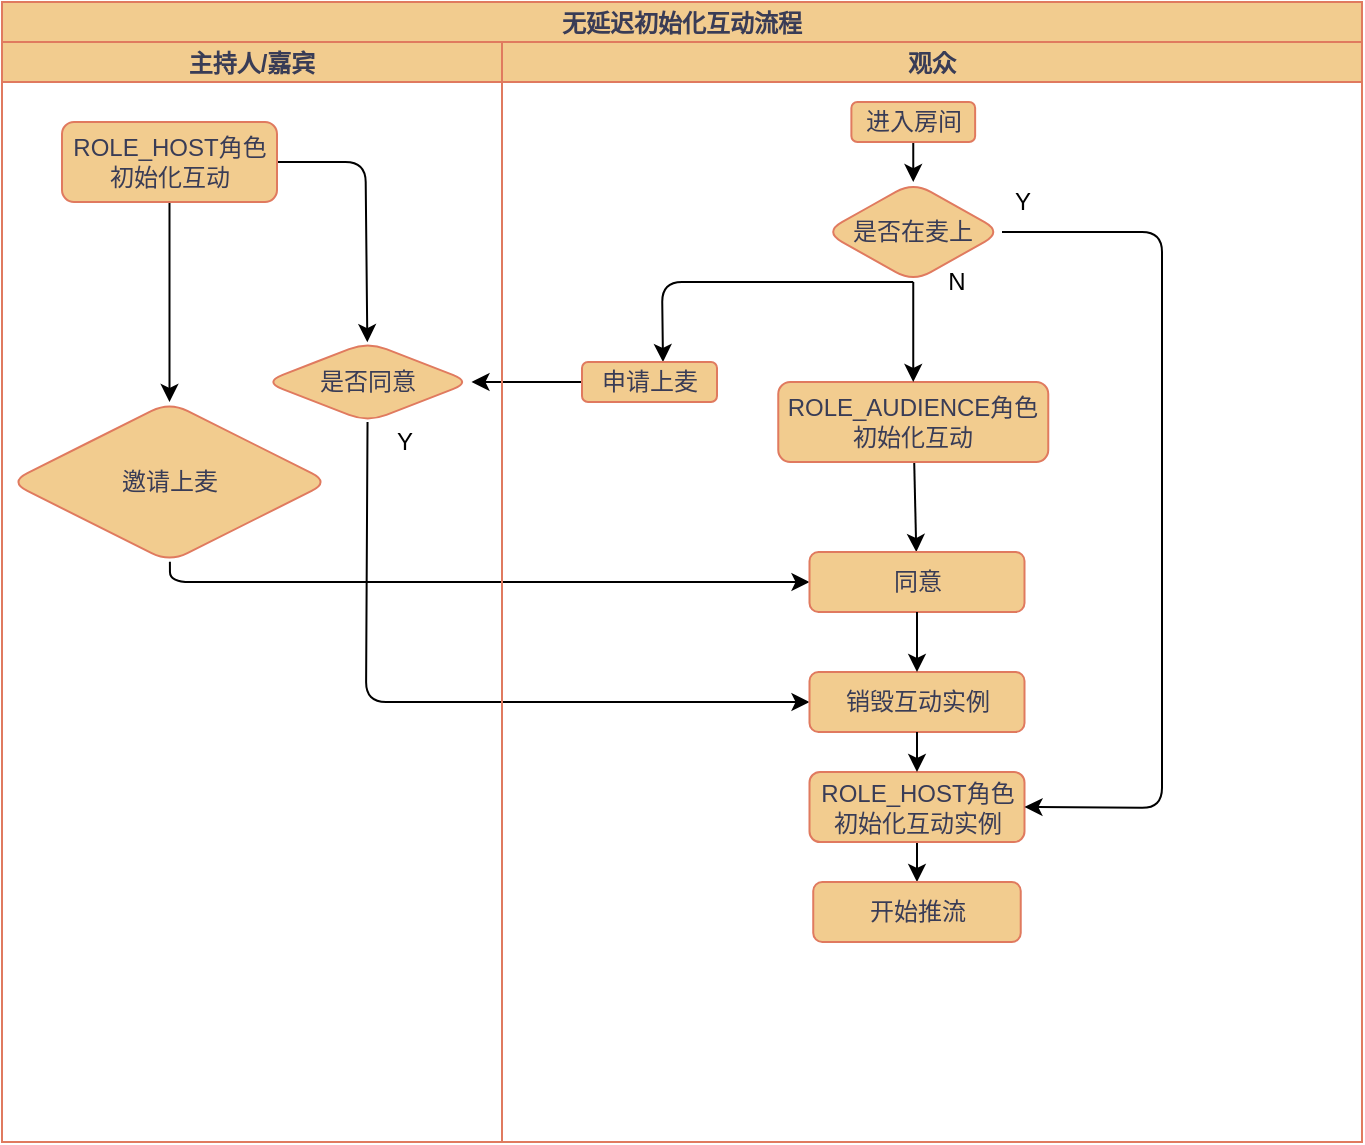 <mxfile>
    <diagram id="If_quGJAt3Ar4POuKzCw" name="第 1 页">
        <mxGraphModel dx="997" dy="748" grid="1" gridSize="10" guides="1" tooltips="1" connect="1" arrows="1" fold="1" page="1" pageScale="1" pageWidth="827" pageHeight="1169" math="0" shadow="0">
            <root>
                <mxCell id="0"/>
                <mxCell id="1" parent="0"/>
                <mxCell id="2" value="无延迟初始化互动流程" style="swimlane;childLayout=stackLayout;resizeParent=1;resizeParentMax=0;startSize=20;rounded=0;sketch=0;fontColor=#393C56;strokeColor=#E07A5F;fillColor=#F2CC8F;" vertex="1" parent="1">
                    <mxGeometry x="80" y="60" width="680" height="570" as="geometry"/>
                </mxCell>
                <mxCell id="3" value="主持人/嘉宾" style="swimlane;startSize=20;rounded=0;sketch=0;fontColor=#393C56;strokeColor=#E07A5F;fillColor=#F2CC8F;" vertex="1" parent="2">
                    <mxGeometry y="20" width="250" height="550" as="geometry"/>
                </mxCell>
                <mxCell id="50" value="" style="edgeStyle=none;html=1;" edge="1" parent="3" source="5" target="45">
                    <mxGeometry relative="1" as="geometry">
                        <Array as="points">
                            <mxPoint x="181.75" y="60"/>
                        </Array>
                    </mxGeometry>
                </mxCell>
                <mxCell id="62" value="" style="edgeStyle=none;html=1;" edge="1" parent="3" source="5" target="26">
                    <mxGeometry relative="1" as="geometry"/>
                </mxCell>
                <mxCell id="5" value="ROLE_HOST角色&lt;br&gt;初始化互动" style="rounded=1;whiteSpace=wrap;html=1;sketch=0;fontColor=#393C56;strokeColor=#E07A5F;fillColor=#F2CC8F;" vertex="1" parent="3">
                    <mxGeometry x="30" y="40" width="107.5" height="40" as="geometry"/>
                </mxCell>
                <mxCell id="26" value="&lt;div style=&quot;text-align: left&quot;&gt;&lt;span&gt;邀请上麦&lt;/span&gt;&lt;/div&gt;" style="rhombus;whiteSpace=wrap;html=1;fillColor=#F2CC8F;strokeColor=#E07A5F;fontColor=#393C56;rounded=1;sketch=0;" vertex="1" parent="3">
                    <mxGeometry x="3.75" y="180" width="160" height="80" as="geometry"/>
                </mxCell>
                <mxCell id="45" value="&lt;div style=&quot;text-align: left&quot;&gt;&lt;span&gt;是否同意&lt;/span&gt;&lt;/div&gt;" style="rhombus;whiteSpace=wrap;html=1;fillColor=#F2CC8F;strokeColor=#E07A5F;fontColor=#393C56;rounded=1;sketch=0;" vertex="1" parent="3">
                    <mxGeometry x="131" y="150" width="103.75" height="40" as="geometry"/>
                </mxCell>
                <mxCell id="52" value="Y" style="text;html=1;align=center;verticalAlign=middle;resizable=0;points=[];autosize=1;strokeColor=none;fillColor=none;" vertex="1" parent="3">
                    <mxGeometry x="191" y="190" width="20" height="20" as="geometry"/>
                </mxCell>
                <mxCell id="49" value="" style="edgeStyle=none;html=1;" edge="1" parent="2" source="47" target="45">
                    <mxGeometry relative="1" as="geometry"/>
                </mxCell>
                <mxCell id="53" value="" style="edgeStyle=none;html=1;entryX=0;entryY=0.5;entryDx=0;entryDy=0;" edge="1" parent="2" source="45" target="31">
                    <mxGeometry relative="1" as="geometry">
                        <Array as="points">
                            <mxPoint x="182" y="350"/>
                        </Array>
                    </mxGeometry>
                </mxCell>
                <mxCell id="63" style="edgeStyle=none;html=1;entryX=0;entryY=0.5;entryDx=0;entryDy=0;" edge="1" parent="2" source="26" target="24">
                    <mxGeometry relative="1" as="geometry">
                        <Array as="points">
                            <mxPoint x="84" y="290"/>
                            <mxPoint x="330" y="290"/>
                        </Array>
                    </mxGeometry>
                </mxCell>
                <mxCell id="12" value="观众" style="swimlane;startSize=20;rounded=0;sketch=0;fontColor=#393C56;strokeColor=#E07A5F;fillColor=#F2CC8F;" vertex="1" parent="2">
                    <mxGeometry x="250" y="20" width="430" height="550" as="geometry"/>
                </mxCell>
                <mxCell id="25" value="" style="edgeStyle=none;html=1;" edge="1" parent="12" source="22" target="24">
                    <mxGeometry relative="1" as="geometry"/>
                </mxCell>
                <mxCell id="40" value="" style="edgeStyle=none;html=1;exitX=0.5;exitY=1;exitDx=0;exitDy=0;" edge="1" parent="12" source="55">
                    <mxGeometry relative="1" as="geometry">
                        <mxPoint x="200" y="120" as="sourcePoint"/>
                        <mxPoint x="80.5" y="160" as="targetPoint"/>
                        <Array as="points">
                            <mxPoint x="80" y="120"/>
                        </Array>
                    </mxGeometry>
                </mxCell>
                <mxCell id="22" value="ROLE_AUDIENCE角色初始化互动" style="rounded=1;whiteSpace=wrap;html=1;sketch=0;fontColor=#393C56;strokeColor=#E07A5F;fillColor=#F2CC8F;" vertex="1" parent="12">
                    <mxGeometry x="138.13" y="170" width="135" height="40" as="geometry"/>
                </mxCell>
                <mxCell id="24" value="同意" style="rounded=1;whiteSpace=wrap;html=1;sketch=0;fontColor=#393C56;strokeColor=#E07A5F;fillColor=#F2CC8F;" vertex="1" parent="12">
                    <mxGeometry x="153.75" y="255" width="107.5" height="30" as="geometry"/>
                </mxCell>
                <mxCell id="31" value="销毁互动实例" style="rounded=1;whiteSpace=wrap;html=1;sketch=0;fontColor=#393C56;strokeColor=#E07A5F;fillColor=#F2CC8F;" vertex="1" parent="12">
                    <mxGeometry x="153.75" y="315" width="107.5" height="30" as="geometry"/>
                </mxCell>
                <mxCell id="32" value="" style="edgeStyle=none;html=1;" edge="1" parent="12" source="24" target="31">
                    <mxGeometry relative="1" as="geometry"/>
                </mxCell>
                <mxCell id="36" value="" style="edgeStyle=none;html=1;" edge="1" parent="12" source="33" target="35">
                    <mxGeometry relative="1" as="geometry"/>
                </mxCell>
                <mxCell id="33" value="ROLE_HOST角色&lt;br&gt;初始化互动实例" style="rounded=1;whiteSpace=wrap;html=1;sketch=0;fontColor=#393C56;strokeColor=#E07A5F;fillColor=#F2CC8F;" vertex="1" parent="12">
                    <mxGeometry x="153.75" y="365" width="107.5" height="35" as="geometry"/>
                </mxCell>
                <mxCell id="34" value="" style="edgeStyle=none;html=1;" edge="1" parent="12" source="31" target="33">
                    <mxGeometry relative="1" as="geometry"/>
                </mxCell>
                <mxCell id="35" value="开始推流" style="rounded=1;whiteSpace=wrap;html=1;sketch=0;fontColor=#393C56;strokeColor=#E07A5F;fillColor=#F2CC8F;" vertex="1" parent="12">
                    <mxGeometry x="155.62" y="420" width="103.75" height="30" as="geometry"/>
                </mxCell>
                <mxCell id="47" value="申请上麦" style="rounded=1;whiteSpace=wrap;html=1;sketch=0;fontColor=#393C56;strokeColor=#E07A5F;fillColor=#F2CC8F;" vertex="1" parent="12">
                    <mxGeometry x="40" y="160" width="67.5" height="20" as="geometry"/>
                </mxCell>
                <mxCell id="60" value="" style="edgeStyle=none;html=1;" edge="1" parent="12" source="55" target="22">
                    <mxGeometry relative="1" as="geometry"/>
                </mxCell>
                <mxCell id="61" style="edgeStyle=none;html=1;entryX=1;entryY=0.5;entryDx=0;entryDy=0;exitX=1;exitY=0.5;exitDx=0;exitDy=0;" edge="1" parent="12" source="55" target="33">
                    <mxGeometry relative="1" as="geometry">
                        <Array as="points">
                            <mxPoint x="330" y="95"/>
                            <mxPoint x="330" y="383"/>
                        </Array>
                    </mxGeometry>
                </mxCell>
                <mxCell id="55" value="&lt;div style=&quot;text-align: left&quot;&gt;&lt;span&gt;是否在麦上&lt;/span&gt;&lt;/div&gt;" style="rhombus;whiteSpace=wrap;html=1;fillColor=#F2CC8F;strokeColor=#E07A5F;fontColor=#393C56;rounded=1;sketch=0;" vertex="1" parent="12">
                    <mxGeometry x="161.25" y="70" width="88.75" height="50" as="geometry"/>
                </mxCell>
                <mxCell id="59" value="" style="edgeStyle=none;html=1;" edge="1" parent="12" source="58" target="55">
                    <mxGeometry relative="1" as="geometry"/>
                </mxCell>
                <mxCell id="58" value="进入房间" style="rounded=1;whiteSpace=wrap;html=1;sketch=0;fontColor=#393C56;strokeColor=#E07A5F;fillColor=#F2CC8F;" vertex="1" parent="12">
                    <mxGeometry x="174.69" y="30" width="61.88" height="20" as="geometry"/>
                </mxCell>
                <mxCell id="65" value="N" style="text;html=1;align=center;verticalAlign=middle;resizable=0;points=[];autosize=1;strokeColor=none;fillColor=none;" vertex="1" parent="12">
                    <mxGeometry x="216.57" y="110" width="20" height="20" as="geometry"/>
                </mxCell>
                <mxCell id="64" value="Y" style="text;html=1;align=center;verticalAlign=middle;resizable=0;points=[];autosize=1;strokeColor=none;fillColor=none;" vertex="1" parent="1">
                    <mxGeometry x="580" y="150" width="20" height="20" as="geometry"/>
                </mxCell>
            </root>
        </mxGraphModel>
    </diagram>
</mxfile>